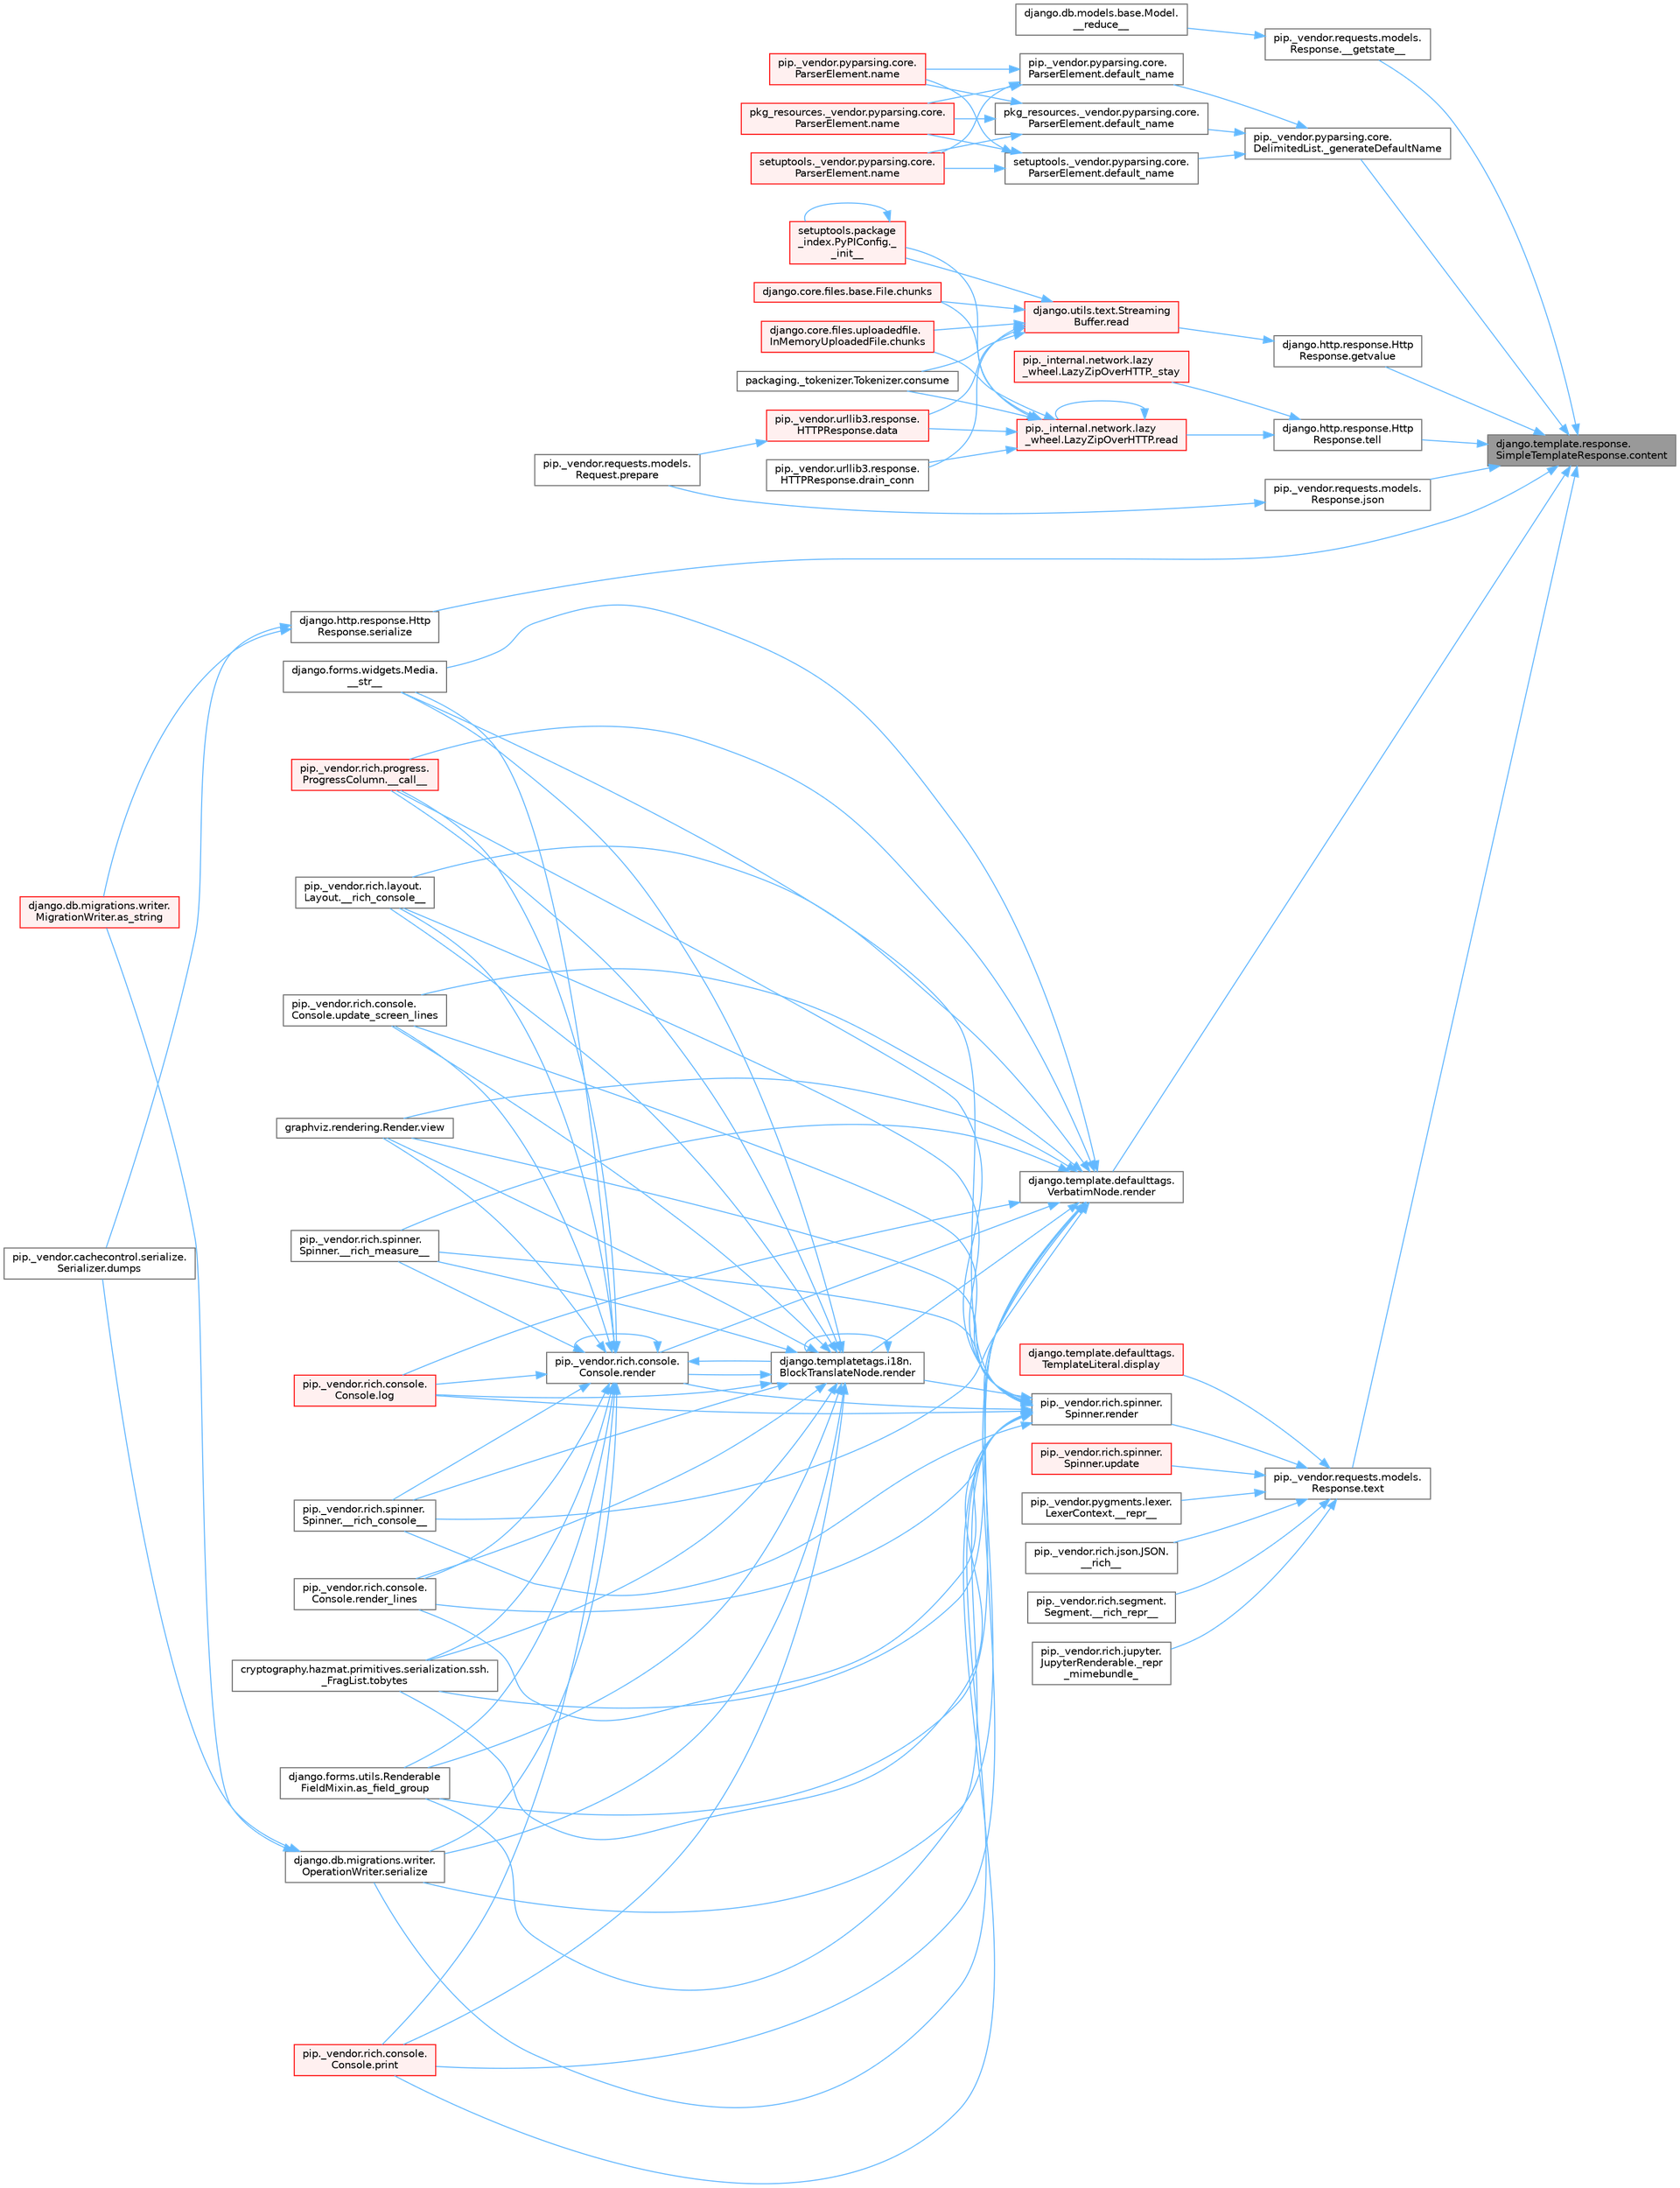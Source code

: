 digraph "django.template.response.SimpleTemplateResponse.content"
{
 // LATEX_PDF_SIZE
  bgcolor="transparent";
  edge [fontname=Helvetica,fontsize=10,labelfontname=Helvetica,labelfontsize=10];
  node [fontname=Helvetica,fontsize=10,shape=box,height=0.2,width=0.4];
  rankdir="RL";
  Node1 [id="Node000001",label="django.template.response.\lSimpleTemplateResponse.content",height=0.2,width=0.4,color="gray40", fillcolor="grey60", style="filled", fontcolor="black",tooltip=" "];
  Node1 -> Node2 [id="edge1_Node000001_Node000002",dir="back",color="steelblue1",style="solid",tooltip=" "];
  Node2 [id="Node000002",label="pip._vendor.requests.models.\lResponse.__getstate__",height=0.2,width=0.4,color="grey40", fillcolor="white", style="filled",URL="$classpip_1_1__vendor_1_1requests_1_1models_1_1_response.html#ae87f8b6d1dfd21f6f813c678c06fe4ce",tooltip=" "];
  Node2 -> Node3 [id="edge2_Node000002_Node000003",dir="back",color="steelblue1",style="solid",tooltip=" "];
  Node3 [id="Node000003",label="django.db.models.base.Model.\l__reduce__",height=0.2,width=0.4,color="grey40", fillcolor="white", style="filled",URL="$classdjango_1_1db_1_1models_1_1base_1_1_model.html#a3a79ef9c3e5da2fa6380eb9f57a24f23",tooltip=" "];
  Node1 -> Node4 [id="edge3_Node000001_Node000004",dir="back",color="steelblue1",style="solid",tooltip=" "];
  Node4 [id="Node000004",label="pip._vendor.pyparsing.core.\lDelimitedList._generateDefaultName",height=0.2,width=0.4,color="grey40", fillcolor="white", style="filled",URL="$classpip_1_1__vendor_1_1pyparsing_1_1core_1_1_delimited_list.html#a82a98c131b7466295c87f81a66cba0fc",tooltip=" "];
  Node4 -> Node5 [id="edge4_Node000004_Node000005",dir="back",color="steelblue1",style="solid",tooltip=" "];
  Node5 [id="Node000005",label="pip._vendor.pyparsing.core.\lParserElement.default_name",height=0.2,width=0.4,color="grey40", fillcolor="white", style="filled",URL="$classpip_1_1__vendor_1_1pyparsing_1_1core_1_1_parser_element.html#ab02291439fc47bfa9676d61f6ae066fc",tooltip=" "];
  Node5 -> Node6 [id="edge5_Node000005_Node000006",dir="back",color="steelblue1",style="solid",tooltip=" "];
  Node6 [id="Node000006",label="pip._vendor.pyparsing.core.\lParserElement.name",height=0.2,width=0.4,color="red", fillcolor="#FFF0F0", style="filled",URL="$classpip_1_1__vendor_1_1pyparsing_1_1core_1_1_parser_element.html#ad7db196655f86eaadabd81c40af25717",tooltip=" "];
  Node5 -> Node2332 [id="edge6_Node000005_Node002332",dir="back",color="steelblue1",style="solid",tooltip=" "];
  Node2332 [id="Node002332",label="pkg_resources._vendor.pyparsing.core.\lParserElement.name",height=0.2,width=0.4,color="red", fillcolor="#FFF0F0", style="filled",URL="$classpkg__resources_1_1__vendor_1_1pyparsing_1_1core_1_1_parser_element.html#abf3887f5a60cd87875ad9ce57ba0ec6a",tooltip=" "];
  Node5 -> Node2333 [id="edge7_Node000005_Node002333",dir="back",color="steelblue1",style="solid",tooltip=" "];
  Node2333 [id="Node002333",label="setuptools._vendor.pyparsing.core.\lParserElement.name",height=0.2,width=0.4,color="red", fillcolor="#FFF0F0", style="filled",URL="$classsetuptools_1_1__vendor_1_1pyparsing_1_1core_1_1_parser_element.html#a575ae3b20b199ff90bc942cf2179084f",tooltip=" "];
  Node4 -> Node2331 [id="edge8_Node000004_Node002331",dir="back",color="steelblue1",style="solid",tooltip=" "];
  Node2331 [id="Node002331",label="pkg_resources._vendor.pyparsing.core.\lParserElement.default_name",height=0.2,width=0.4,color="grey40", fillcolor="white", style="filled",URL="$classpkg__resources_1_1__vendor_1_1pyparsing_1_1core_1_1_parser_element.html#aa9da32bce8f103c7ec5e35743a44f667",tooltip=" "];
  Node2331 -> Node6 [id="edge9_Node002331_Node000006",dir="back",color="steelblue1",style="solid",tooltip=" "];
  Node2331 -> Node2332 [id="edge10_Node002331_Node002332",dir="back",color="steelblue1",style="solid",tooltip=" "];
  Node2331 -> Node2333 [id="edge11_Node002331_Node002333",dir="back",color="steelblue1",style="solid",tooltip=" "];
  Node4 -> Node2334 [id="edge12_Node000004_Node002334",dir="back",color="steelblue1",style="solid",tooltip=" "];
  Node2334 [id="Node002334",label="setuptools._vendor.pyparsing.core.\lParserElement.default_name",height=0.2,width=0.4,color="grey40", fillcolor="white", style="filled",URL="$classsetuptools_1_1__vendor_1_1pyparsing_1_1core_1_1_parser_element.html#a6b293c245a8b4769c34490c3428249b3",tooltip=" "];
  Node2334 -> Node6 [id="edge13_Node002334_Node000006",dir="back",color="steelblue1",style="solid",tooltip=" "];
  Node2334 -> Node2332 [id="edge14_Node002334_Node002332",dir="back",color="steelblue1",style="solid",tooltip=" "];
  Node2334 -> Node2333 [id="edge15_Node002334_Node002333",dir="back",color="steelblue1",style="solid",tooltip=" "];
  Node1 -> Node3181 [id="edge16_Node000001_Node003181",dir="back",color="steelblue1",style="solid",tooltip=" "];
  Node3181 [id="Node003181",label="django.http.response.Http\lResponse.getvalue",height=0.2,width=0.4,color="grey40", fillcolor="white", style="filled",URL="$classdjango_1_1http_1_1response_1_1_http_response.html#ab6f8a414da35072252ef08feb7e12408",tooltip=" "];
  Node3181 -> Node2856 [id="edge17_Node003181_Node002856",dir="back",color="steelblue1",style="solid",tooltip=" "];
  Node2856 [id="Node002856",label="django.utils.text.Streaming\lBuffer.read",height=0.2,width=0.4,color="red", fillcolor="#FFF0F0", style="filled",URL="$classdjango_1_1utils_1_1text_1_1_streaming_buffer.html#a0d8c76cbb45b290915e65a79dabe0d7b",tooltip=" "];
  Node2856 -> Node761 [id="edge18_Node002856_Node000761",dir="back",color="steelblue1",style="solid",tooltip=" "];
  Node761 [id="Node000761",label="setuptools.package\l_index.PyPIConfig._\l_init__",height=0.2,width=0.4,color="red", fillcolor="#FFF0F0", style="filled",URL="$classsetuptools_1_1package__index_1_1_py_p_i_config.html#aaaf43ad63ae6fe8ffed0e48774e437b6",tooltip=" "];
  Node761 -> Node761 [id="edge19_Node000761_Node000761",dir="back",color="steelblue1",style="solid",tooltip=" "];
  Node2856 -> Node762 [id="edge20_Node002856_Node000762",dir="back",color="steelblue1",style="solid",tooltip=" "];
  Node762 [id="Node000762",label="django.core.files.base.File.chunks",height=0.2,width=0.4,color="red", fillcolor="#FFF0F0", style="filled",URL="$classdjango_1_1core_1_1files_1_1base_1_1_file.html#ad17ccdad55ee2a18e7b9e3911ee8ebcb",tooltip=" "];
  Node2856 -> Node764 [id="edge21_Node002856_Node000764",dir="back",color="steelblue1",style="solid",tooltip=" "];
  Node764 [id="Node000764",label="django.core.files.uploadedfile.\lInMemoryUploadedFile.chunks",height=0.2,width=0.4,color="red", fillcolor="#FFF0F0", style="filled",URL="$classdjango_1_1core_1_1files_1_1uploadedfile_1_1_in_memory_uploaded_file.html#adc0e015945bc5d33673ec1d0f2b73074",tooltip=" "];
  Node2856 -> Node765 [id="edge22_Node002856_Node000765",dir="back",color="steelblue1",style="solid",tooltip=" "];
  Node765 [id="Node000765",label="packaging._tokenizer.Tokenizer.consume",height=0.2,width=0.4,color="grey40", fillcolor="white", style="filled",URL="$classpackaging_1_1__tokenizer_1_1_tokenizer.html#aff74eaccaae690982aaaba5cb9a4d051",tooltip=" "];
  Node2856 -> Node766 [id="edge23_Node002856_Node000766",dir="back",color="steelblue1",style="solid",tooltip=" "];
  Node766 [id="Node000766",label="pip._vendor.urllib3.response.\lHTTPResponse.data",height=0.2,width=0.4,color="red", fillcolor="#FFF0F0", style="filled",URL="$classpip_1_1__vendor_1_1urllib3_1_1response_1_1_h_t_t_p_response.html#abf3c538704803faf453331b0031f3bdd",tooltip=" "];
  Node766 -> Node862 [id="edge24_Node000766_Node000862",dir="back",color="steelblue1",style="solid",tooltip=" "];
  Node862 [id="Node000862",label="pip._vendor.requests.models.\lRequest.prepare",height=0.2,width=0.4,color="grey40", fillcolor="white", style="filled",URL="$classpip_1_1__vendor_1_1requests_1_1models_1_1_request.html#a521f9d64b1ea263abc8fb0c3f957b2ab",tooltip=" "];
  Node2856 -> Node804 [id="edge25_Node002856_Node000804",dir="back",color="steelblue1",style="solid",tooltip=" "];
  Node804 [id="Node000804",label="pip._vendor.urllib3.response.\lHTTPResponse.drain_conn",height=0.2,width=0.4,color="grey40", fillcolor="white", style="filled",URL="$classpip_1_1__vendor_1_1urllib3_1_1response_1_1_h_t_t_p_response.html#ad5ca98b71fbb5094f5db062b07b26eb1",tooltip=" "];
  Node1 -> Node3182 [id="edge26_Node000001_Node003182",dir="back",color="steelblue1",style="solid",tooltip=" "];
  Node3182 [id="Node003182",label="pip._vendor.requests.models.\lResponse.json",height=0.2,width=0.4,color="grey40", fillcolor="white", style="filled",URL="$classpip_1_1__vendor_1_1requests_1_1models_1_1_response.html#a46c84df980b2a8faac756d3c8bd71112",tooltip=" "];
  Node3182 -> Node862 [id="edge27_Node003182_Node000862",dir="back",color="steelblue1",style="solid",tooltip=" "];
  Node1 -> Node3183 [id="edge28_Node000001_Node003183",dir="back",color="steelblue1",style="solid",tooltip=" "];
  Node3183 [id="Node003183",label="django.template.defaulttags.\lVerbatimNode.render",height=0.2,width=0.4,color="grey40", fillcolor="white", style="filled",URL="$classdjango_1_1template_1_1defaulttags_1_1_verbatim_node.html#afbf77795501170ad7df33f34dc0037cc",tooltip=" "];
  Node3183 -> Node395 [id="edge29_Node003183_Node000395",dir="back",color="steelblue1",style="solid",tooltip=" "];
  Node395 [id="Node000395",label="pip._vendor.rich.progress.\lProgressColumn.__call__",height=0.2,width=0.4,color="red", fillcolor="#FFF0F0", style="filled",URL="$classpip_1_1__vendor_1_1rich_1_1progress_1_1_progress_column.html#ae0c399be74222f949edb0fa5324cf6ea",tooltip=" "];
  Node3183 -> Node396 [id="edge30_Node003183_Node000396",dir="back",color="steelblue1",style="solid",tooltip=" "];
  Node396 [id="Node000396",label="pip._vendor.rich.layout.\lLayout.__rich_console__",height=0.2,width=0.4,color="grey40", fillcolor="white", style="filled",URL="$classpip_1_1__vendor_1_1rich_1_1layout_1_1_layout.html#ac39cb3d17d2b0324ee1b0dada41a3ebd",tooltip=" "];
  Node3183 -> Node397 [id="edge31_Node003183_Node000397",dir="back",color="steelblue1",style="solid",tooltip=" "];
  Node397 [id="Node000397",label="pip._vendor.rich.spinner.\lSpinner.__rich_console__",height=0.2,width=0.4,color="grey40", fillcolor="white", style="filled",URL="$classpip_1_1__vendor_1_1rich_1_1spinner_1_1_spinner.html#a6883d8dced19ac48d4dfc74f776357fd",tooltip=" "];
  Node3183 -> Node398 [id="edge32_Node003183_Node000398",dir="back",color="steelblue1",style="solid",tooltip=" "];
  Node398 [id="Node000398",label="pip._vendor.rich.spinner.\lSpinner.__rich_measure__",height=0.2,width=0.4,color="grey40", fillcolor="white", style="filled",URL="$classpip_1_1__vendor_1_1rich_1_1spinner_1_1_spinner.html#a89745682c823c44a31bae8e8d07869f5",tooltip=" "];
  Node3183 -> Node399 [id="edge33_Node003183_Node000399",dir="back",color="steelblue1",style="solid",tooltip=" "];
  Node399 [id="Node000399",label="django.forms.widgets.Media.\l__str__",height=0.2,width=0.4,color="grey40", fillcolor="white", style="filled",URL="$classdjango_1_1forms_1_1widgets_1_1_media.html#ae1651710548a7d9f14f036d035012d21",tooltip=" "];
  Node3183 -> Node400 [id="edge34_Node003183_Node000400",dir="back",color="steelblue1",style="solid",tooltip=" "];
  Node400 [id="Node000400",label="django.forms.utils.Renderable\lFieldMixin.as_field_group",height=0.2,width=0.4,color="grey40", fillcolor="white", style="filled",URL="$classdjango_1_1forms_1_1utils_1_1_renderable_field_mixin.html#a1e9a1b4f790ea694431554267fd5d74c",tooltip=" "];
  Node3183 -> Node401 [id="edge35_Node003183_Node000401",dir="back",color="steelblue1",style="solid",tooltip=" "];
  Node401 [id="Node000401",label="pip._vendor.rich.console.\lConsole.log",height=0.2,width=0.4,color="red", fillcolor="#FFF0F0", style="filled",URL="$classpip_1_1__vendor_1_1rich_1_1console_1_1_console.html#af9c77e39f9413fc2b134c60cfa23b0f1",tooltip=" "];
  Node3183 -> Node556 [id="edge36_Node003183_Node000556",dir="back",color="steelblue1",style="solid",tooltip=" "];
  Node556 [id="Node000556",label="pip._vendor.rich.console.\lConsole.print",height=0.2,width=0.4,color="red", fillcolor="#FFF0F0", style="filled",URL="$classpip_1_1__vendor_1_1rich_1_1console_1_1_console.html#af954370cdbb49236b597f2c11064549d",tooltip=" "];
  Node3183 -> Node869 [id="edge37_Node003183_Node000869",dir="back",color="steelblue1",style="solid",tooltip=" "];
  Node869 [id="Node000869",label="django.templatetags.i18n.\lBlockTranslateNode.render",height=0.2,width=0.4,color="grey40", fillcolor="white", style="filled",URL="$classdjango_1_1templatetags_1_1i18n_1_1_block_translate_node.html#aaf05bebfd02c1c4b676387ada0357832",tooltip=" "];
  Node869 -> Node395 [id="edge38_Node000869_Node000395",dir="back",color="steelblue1",style="solid",tooltip=" "];
  Node869 -> Node396 [id="edge39_Node000869_Node000396",dir="back",color="steelblue1",style="solid",tooltip=" "];
  Node869 -> Node397 [id="edge40_Node000869_Node000397",dir="back",color="steelblue1",style="solid",tooltip=" "];
  Node869 -> Node398 [id="edge41_Node000869_Node000398",dir="back",color="steelblue1",style="solid",tooltip=" "];
  Node869 -> Node399 [id="edge42_Node000869_Node000399",dir="back",color="steelblue1",style="solid",tooltip=" "];
  Node869 -> Node400 [id="edge43_Node000869_Node000400",dir="back",color="steelblue1",style="solid",tooltip=" "];
  Node869 -> Node401 [id="edge44_Node000869_Node000401",dir="back",color="steelblue1",style="solid",tooltip=" "];
  Node869 -> Node556 [id="edge45_Node000869_Node000556",dir="back",color="steelblue1",style="solid",tooltip=" "];
  Node869 -> Node869 [id="edge46_Node000869_Node000869",dir="back",color="steelblue1",style="solid",tooltip=" "];
  Node869 -> Node870 [id="edge47_Node000869_Node000870",dir="back",color="steelblue1",style="solid",tooltip=" "];
  Node870 [id="Node000870",label="pip._vendor.rich.console.\lConsole.render",height=0.2,width=0.4,color="grey40", fillcolor="white", style="filled",URL="$classpip_1_1__vendor_1_1rich_1_1console_1_1_console.html#a9551b8254c573105adde80622393a938",tooltip=" "];
  Node870 -> Node395 [id="edge48_Node000870_Node000395",dir="back",color="steelblue1",style="solid",tooltip=" "];
  Node870 -> Node396 [id="edge49_Node000870_Node000396",dir="back",color="steelblue1",style="solid",tooltip=" "];
  Node870 -> Node397 [id="edge50_Node000870_Node000397",dir="back",color="steelblue1",style="solid",tooltip=" "];
  Node870 -> Node398 [id="edge51_Node000870_Node000398",dir="back",color="steelblue1",style="solid",tooltip=" "];
  Node870 -> Node399 [id="edge52_Node000870_Node000399",dir="back",color="steelblue1",style="solid",tooltip=" "];
  Node870 -> Node400 [id="edge53_Node000870_Node000400",dir="back",color="steelblue1",style="solid",tooltip=" "];
  Node870 -> Node401 [id="edge54_Node000870_Node000401",dir="back",color="steelblue1",style="solid",tooltip=" "];
  Node870 -> Node556 [id="edge55_Node000870_Node000556",dir="back",color="steelblue1",style="solid",tooltip=" "];
  Node870 -> Node869 [id="edge56_Node000870_Node000869",dir="back",color="steelblue1",style="solid",tooltip=" "];
  Node870 -> Node870 [id="edge57_Node000870_Node000870",dir="back",color="steelblue1",style="solid",tooltip=" "];
  Node870 -> Node871 [id="edge58_Node000870_Node000871",dir="back",color="steelblue1",style="solid",tooltip=" "];
  Node871 [id="Node000871",label="pip._vendor.rich.console.\lConsole.render_lines",height=0.2,width=0.4,color="grey40", fillcolor="white", style="filled",URL="$classpip_1_1__vendor_1_1rich_1_1console_1_1_console.html#a5818808a49db20c5bee6986425f96f14",tooltip=" "];
  Node870 -> Node872 [id="edge59_Node000870_Node000872",dir="back",color="steelblue1",style="solid",tooltip=" "];
  Node872 [id="Node000872",label="django.db.migrations.writer.\lOperationWriter.serialize",height=0.2,width=0.4,color="grey40", fillcolor="white", style="filled",URL="$classdjango_1_1db_1_1migrations_1_1writer_1_1_operation_writer.html#a866e8d13e1c54a35d74e9a6b0383b2f8",tooltip=" "];
  Node872 -> Node873 [id="edge60_Node000872_Node000873",dir="back",color="steelblue1",style="solid",tooltip=" "];
  Node873 [id="Node000873",label="django.db.migrations.writer.\lMigrationWriter.as_string",height=0.2,width=0.4,color="red", fillcolor="#FFF0F0", style="filled",URL="$classdjango_1_1db_1_1migrations_1_1writer_1_1_migration_writer.html#a4cf831cf0ce1f20f21c7e5ce5ec60980",tooltip=" "];
  Node872 -> Node2377 [id="edge61_Node000872_Node002377",dir="back",color="steelblue1",style="solid",tooltip=" "];
  Node2377 [id="Node002377",label="pip._vendor.cachecontrol.serialize.\lSerializer.dumps",height=0.2,width=0.4,color="grey40", fillcolor="white", style="filled",URL="$classpip_1_1__vendor_1_1cachecontrol_1_1serialize_1_1_serializer.html#af9655b2c82e5c0e3d17fd611d32c7804",tooltip=" "];
  Node870 -> Node1211 [id="edge62_Node000870_Node001211",dir="back",color="steelblue1",style="solid",tooltip=" "];
  Node1211 [id="Node001211",label="cryptography.hazmat.primitives.serialization.ssh.\l_FragList.tobytes",height=0.2,width=0.4,color="grey40", fillcolor="white", style="filled",URL="$classcryptography_1_1hazmat_1_1primitives_1_1serialization_1_1ssh_1_1___frag_list.html#a195dd4e7c741624829a13af53fa3de38",tooltip=" "];
  Node870 -> Node1212 [id="edge63_Node000870_Node001212",dir="back",color="steelblue1",style="solid",tooltip=" "];
  Node1212 [id="Node001212",label="pip._vendor.rich.console.\lConsole.update_screen_lines",height=0.2,width=0.4,color="grey40", fillcolor="white", style="filled",URL="$classpip_1_1__vendor_1_1rich_1_1console_1_1_console.html#a21cfe5af86ec7533f23d45fe2969817e",tooltip=" "];
  Node870 -> Node1213 [id="edge64_Node000870_Node001213",dir="back",color="steelblue1",style="solid",tooltip=" "];
  Node1213 [id="Node001213",label="graphviz.rendering.Render.view",height=0.2,width=0.4,color="grey40", fillcolor="white", style="filled",URL="$classgraphviz_1_1rendering_1_1_render.html#a53169c422996b9a7e92b5580c13914e2",tooltip=" "];
  Node869 -> Node871 [id="edge65_Node000869_Node000871",dir="back",color="steelblue1",style="solid",tooltip=" "];
  Node869 -> Node872 [id="edge66_Node000869_Node000872",dir="back",color="steelblue1",style="solid",tooltip=" "];
  Node869 -> Node1211 [id="edge67_Node000869_Node001211",dir="back",color="steelblue1",style="solid",tooltip=" "];
  Node869 -> Node1212 [id="edge68_Node000869_Node001212",dir="back",color="steelblue1",style="solid",tooltip=" "];
  Node869 -> Node1213 [id="edge69_Node000869_Node001213",dir="back",color="steelblue1",style="solid",tooltip=" "];
  Node3183 -> Node870 [id="edge70_Node003183_Node000870",dir="back",color="steelblue1",style="solid",tooltip=" "];
  Node3183 -> Node871 [id="edge71_Node003183_Node000871",dir="back",color="steelblue1",style="solid",tooltip=" "];
  Node3183 -> Node872 [id="edge72_Node003183_Node000872",dir="back",color="steelblue1",style="solid",tooltip=" "];
  Node3183 -> Node1211 [id="edge73_Node003183_Node001211",dir="back",color="steelblue1",style="solid",tooltip=" "];
  Node3183 -> Node1212 [id="edge74_Node003183_Node001212",dir="back",color="steelblue1",style="solid",tooltip=" "];
  Node3183 -> Node1213 [id="edge75_Node003183_Node001213",dir="back",color="steelblue1",style="solid",tooltip=" "];
  Node1 -> Node3184 [id="edge76_Node000001_Node003184",dir="back",color="steelblue1",style="solid",tooltip=" "];
  Node3184 [id="Node003184",label="django.http.response.Http\lResponse.serialize",height=0.2,width=0.4,color="grey40", fillcolor="white", style="filled",URL="$classdjango_1_1http_1_1response_1_1_http_response.html#aa1b2b4d5715937b2fd07b55a825d2e17",tooltip=" "];
  Node3184 -> Node873 [id="edge77_Node003184_Node000873",dir="back",color="steelblue1",style="solid",tooltip=" "];
  Node3184 -> Node2377 [id="edge78_Node003184_Node002377",dir="back",color="steelblue1",style="solid",tooltip=" "];
  Node1 -> Node3185 [id="edge79_Node000001_Node003185",dir="back",color="steelblue1",style="solid",tooltip=" "];
  Node3185 [id="Node003185",label="django.http.response.Http\lResponse.tell",height=0.2,width=0.4,color="grey40", fillcolor="white", style="filled",URL="$classdjango_1_1http_1_1response_1_1_http_response.html#a3ebb80b8c6b34a25d50f6fe713c8a050",tooltip=" "];
  Node3185 -> Node1092 [id="edge80_Node003185_Node001092",dir="back",color="steelblue1",style="solid",tooltip=" "];
  Node1092 [id="Node001092",label="pip._internal.network.lazy\l_wheel.LazyZipOverHTTP._stay",height=0.2,width=0.4,color="red", fillcolor="#FFF0F0", style="filled",URL="$classpip_1_1__internal_1_1network_1_1lazy__wheel_1_1_lazy_zip_over_h_t_t_p.html#a757f463c119369d7ac94764fa5d8b053",tooltip=" "];
  Node3185 -> Node1091 [id="edge81_Node003185_Node001091",dir="back",color="steelblue1",style="solid",tooltip=" "];
  Node1091 [id="Node001091",label="pip._internal.network.lazy\l_wheel.LazyZipOverHTTP.read",height=0.2,width=0.4,color="red", fillcolor="#FFF0F0", style="filled",URL="$classpip_1_1__internal_1_1network_1_1lazy__wheel_1_1_lazy_zip_over_h_t_t_p.html#adb8837e292941df2568b4de4082ecf19",tooltip=" "];
  Node1091 -> Node761 [id="edge82_Node001091_Node000761",dir="back",color="steelblue1",style="solid",tooltip=" "];
  Node1091 -> Node762 [id="edge83_Node001091_Node000762",dir="back",color="steelblue1",style="solid",tooltip=" "];
  Node1091 -> Node764 [id="edge84_Node001091_Node000764",dir="back",color="steelblue1",style="solid",tooltip=" "];
  Node1091 -> Node765 [id="edge85_Node001091_Node000765",dir="back",color="steelblue1",style="solid",tooltip=" "];
  Node1091 -> Node766 [id="edge86_Node001091_Node000766",dir="back",color="steelblue1",style="solid",tooltip=" "];
  Node1091 -> Node804 [id="edge87_Node001091_Node000804",dir="back",color="steelblue1",style="solid",tooltip=" "];
  Node1091 -> Node1091 [id="edge88_Node001091_Node001091",dir="back",color="steelblue1",style="solid",tooltip=" "];
  Node1 -> Node3186 [id="edge89_Node000001_Node003186",dir="back",color="steelblue1",style="solid",tooltip=" "];
  Node3186 [id="Node003186",label="pip._vendor.requests.models.\lResponse.text",height=0.2,width=0.4,color="grey40", fillcolor="white", style="filled",URL="$classpip_1_1__vendor_1_1requests_1_1models_1_1_response.html#a4a65383cecd29017a4540c28ee513ed3",tooltip=" "];
  Node3186 -> Node3187 [id="edge90_Node003186_Node003187",dir="back",color="steelblue1",style="solid",tooltip=" "];
  Node3187 [id="Node003187",label="pip._vendor.pygments.lexer.\lLexerContext.__repr__",height=0.2,width=0.4,color="grey40", fillcolor="white", style="filled",URL="$classpip_1_1__vendor_1_1pygments_1_1lexer_1_1_lexer_context.html#ac7f96333a4908e82c6a05869a6af0bef",tooltip=" "];
  Node3186 -> Node3188 [id="edge91_Node003186_Node003188",dir="back",color="steelblue1",style="solid",tooltip=" "];
  Node3188 [id="Node003188",label="pip._vendor.rich.json.JSON.\l__rich__",height=0.2,width=0.4,color="grey40", fillcolor="white", style="filled",URL="$classpip_1_1__vendor_1_1rich_1_1json_1_1_j_s_o_n.html#a15d567e52442743450bd483bf9070fa6",tooltip=" "];
  Node3186 -> Node3189 [id="edge92_Node003186_Node003189",dir="back",color="steelblue1",style="solid",tooltip=" "];
  Node3189 [id="Node003189",label="pip._vendor.rich.segment.\lSegment.__rich_repr__",height=0.2,width=0.4,color="grey40", fillcolor="white", style="filled",URL="$classpip_1_1__vendor_1_1rich_1_1segment_1_1_segment.html#a74fd1384097a81b6f59516eaa0aa948e",tooltip=" "];
  Node3186 -> Node3190 [id="edge93_Node003186_Node003190",dir="back",color="steelblue1",style="solid",tooltip=" "];
  Node3190 [id="Node003190",label="pip._vendor.rich.jupyter.\lJupyterRenderable._repr\l_mimebundle_",height=0.2,width=0.4,color="grey40", fillcolor="white", style="filled",URL="$classpip_1_1__vendor_1_1rich_1_1jupyter_1_1_jupyter_renderable.html#acd089771761417ac30b66a2e5d5b8c76",tooltip=" "];
  Node3186 -> Node3191 [id="edge94_Node003186_Node003191",dir="back",color="steelblue1",style="solid",tooltip=" "];
  Node3191 [id="Node003191",label="django.template.defaulttags.\lTemplateLiteral.display",height=0.2,width=0.4,color="red", fillcolor="#FFF0F0", style="filled",URL="$classdjango_1_1template_1_1defaulttags_1_1_template_literal.html#a264afb99c2e0af0725d2663921000714",tooltip=" "];
  Node3186 -> Node3192 [id="edge95_Node003186_Node003192",dir="back",color="steelblue1",style="solid",tooltip=" "];
  Node3192 [id="Node003192",label="pip._vendor.rich.spinner.\lSpinner.render",height=0.2,width=0.4,color="grey40", fillcolor="white", style="filled",URL="$classpip_1_1__vendor_1_1rich_1_1spinner_1_1_spinner.html#abf8159ee5046fdfc4accdabf744eeb52",tooltip=" "];
  Node3192 -> Node395 [id="edge96_Node003192_Node000395",dir="back",color="steelblue1",style="solid",tooltip=" "];
  Node3192 -> Node396 [id="edge97_Node003192_Node000396",dir="back",color="steelblue1",style="solid",tooltip=" "];
  Node3192 -> Node397 [id="edge98_Node003192_Node000397",dir="back",color="steelblue1",style="solid",tooltip=" "];
  Node3192 -> Node398 [id="edge99_Node003192_Node000398",dir="back",color="steelblue1",style="solid",tooltip=" "];
  Node3192 -> Node399 [id="edge100_Node003192_Node000399",dir="back",color="steelblue1",style="solid",tooltip=" "];
  Node3192 -> Node400 [id="edge101_Node003192_Node000400",dir="back",color="steelblue1",style="solid",tooltip=" "];
  Node3192 -> Node401 [id="edge102_Node003192_Node000401",dir="back",color="steelblue1",style="solid",tooltip=" "];
  Node3192 -> Node556 [id="edge103_Node003192_Node000556",dir="back",color="steelblue1",style="solid",tooltip=" "];
  Node3192 -> Node869 [id="edge104_Node003192_Node000869",dir="back",color="steelblue1",style="solid",tooltip=" "];
  Node3192 -> Node870 [id="edge105_Node003192_Node000870",dir="back",color="steelblue1",style="solid",tooltip=" "];
  Node3192 -> Node871 [id="edge106_Node003192_Node000871",dir="back",color="steelblue1",style="solid",tooltip=" "];
  Node3192 -> Node872 [id="edge107_Node003192_Node000872",dir="back",color="steelblue1",style="solid",tooltip=" "];
  Node3192 -> Node1211 [id="edge108_Node003192_Node001211",dir="back",color="steelblue1",style="solid",tooltip=" "];
  Node3192 -> Node1212 [id="edge109_Node003192_Node001212",dir="back",color="steelblue1",style="solid",tooltip=" "];
  Node3192 -> Node1213 [id="edge110_Node003192_Node001213",dir="back",color="steelblue1",style="solid",tooltip=" "];
  Node3186 -> Node3193 [id="edge111_Node003186_Node003193",dir="back",color="steelblue1",style="solid",tooltip=" "];
  Node3193 [id="Node003193",label="pip._vendor.rich.spinner.\lSpinner.update",height=0.2,width=0.4,color="red", fillcolor="#FFF0F0", style="filled",URL="$classpip_1_1__vendor_1_1rich_1_1spinner_1_1_spinner.html#a1bdff2fd55f56cc46b28b5ac3e69051d",tooltip=" "];
}
